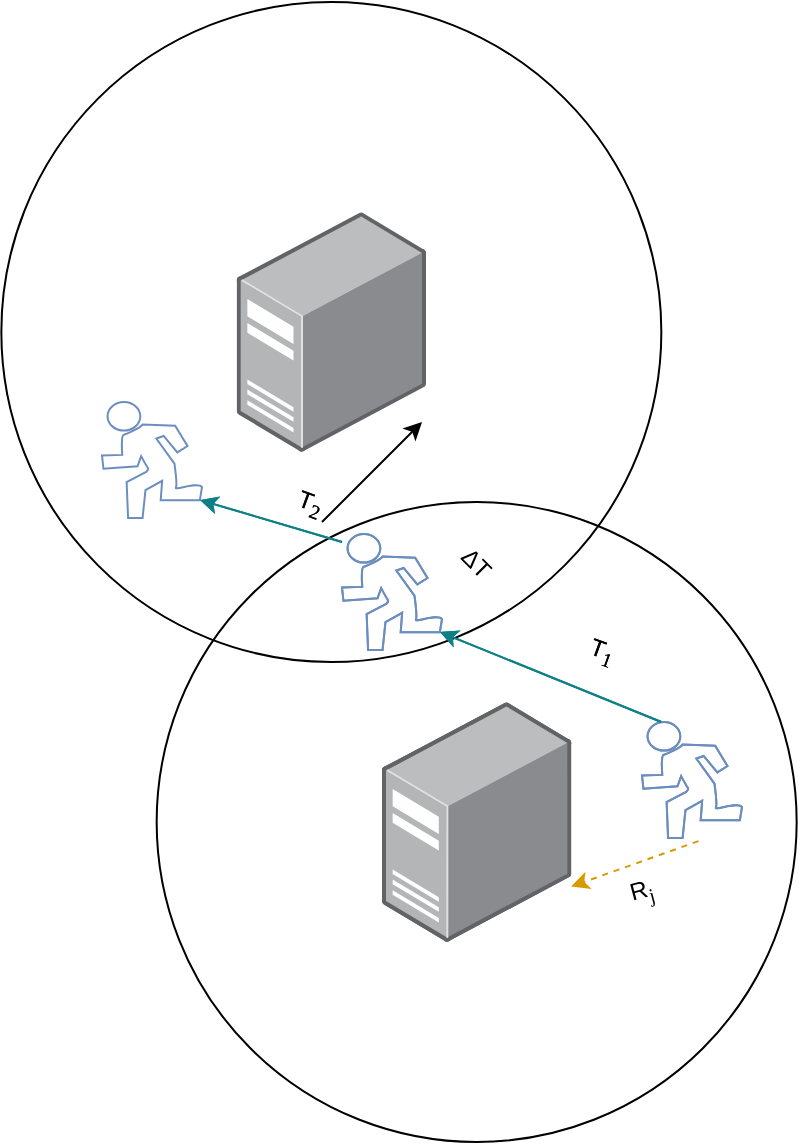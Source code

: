 <mxfile version="22.1.18" type="github">
  <diagram name="第 1 页" id="d815GDigZKZ7ehwcy_Za">
    <mxGraphModel dx="2598" dy="1032" grid="1" gridSize="10" guides="1" tooltips="1" connect="1" arrows="1" fold="1" page="1" pageScale="1" pageWidth="827" pageHeight="1169" math="0" shadow="0">
      <root>
        <mxCell id="0" />
        <mxCell id="1" parent="0" />
        <mxCell id="YwcLLOQXwwerkOwGrPnR-1" value="" style="image;points=[];aspect=fixed;html=1;align=center;shadow=0;dashed=0;image=img/lib/allied_telesis/computer_and_terminals/Server_Desktop.svg;" vertex="1" parent="1">
          <mxGeometry x="420" y="640" width="94.67" height="120" as="geometry" />
        </mxCell>
        <mxCell id="YwcLLOQXwwerkOwGrPnR-2" value="" style="ellipse;whiteSpace=wrap;html=1;aspect=fixed;fillColor=none;" vertex="1" parent="1">
          <mxGeometry x="307.33" y="540" width="320" height="320" as="geometry" />
        </mxCell>
        <mxCell id="YwcLLOQXwwerkOwGrPnR-3" value="" style="shape=mxgraph.signs.sports.running;html=1;pointerEvents=1;fillColor=none;strokeColor=#6c8ebf;verticalLabelPosition=bottom;verticalAlign=top;align=center;" vertex="1" parent="1">
          <mxGeometry x="550" y="650" width="50" height="58" as="geometry" />
        </mxCell>
        <mxCell id="YwcLLOQXwwerkOwGrPnR-4" value="" style="shape=mxgraph.signs.sports.running;html=1;pointerEvents=1;fillColor=none;strokeColor=#6c8ebf;verticalLabelPosition=bottom;verticalAlign=top;align=center;" vertex="1" parent="1">
          <mxGeometry x="400" y="556" width="50" height="58" as="geometry" />
        </mxCell>
        <mxCell id="YwcLLOQXwwerkOwGrPnR-5" value="" style="endArrow=classic;html=1;rounded=0;entryX=0.98;entryY=0.845;entryDx=0;entryDy=0;entryPerimeter=0;fillColor=#b0e3e6;strokeColor=#0e8088;" edge="1" parent="1" target="YwcLLOQXwwerkOwGrPnR-4">
          <mxGeometry width="50" height="50" relative="1" as="geometry">
            <mxPoint x="559.67" y="650" as="sourcePoint" />
            <mxPoint x="609.67" y="600" as="targetPoint" />
          </mxGeometry>
        </mxCell>
        <mxCell id="YwcLLOQXwwerkOwGrPnR-6" value="" style="endArrow=classic;html=1;rounded=0;entryX=0.98;entryY=0.845;entryDx=0;entryDy=0;entryPerimeter=0;fillColor=#b0e3e6;strokeColor=#0e8088;" edge="1" parent="1">
          <mxGeometry width="50" height="50" relative="1" as="geometry">
            <mxPoint x="400" y="560" as="sourcePoint" />
            <mxPoint x="329" y="539" as="targetPoint" />
          </mxGeometry>
        </mxCell>
        <mxCell id="YwcLLOQXwwerkOwGrPnR-7" value="T&lt;font face=&quot;Times New Roman&quot;&gt;&lt;sub&gt;1&lt;/sub&gt;&lt;/font&gt;" style="text;strokeColor=none;align=center;fillColor=none;html=1;verticalAlign=middle;whiteSpace=wrap;rounded=0;rotation=20;" vertex="1" parent="1">
          <mxGeometry x="500.0" y="600" width="60" height="30" as="geometry" />
        </mxCell>
        <mxCell id="YwcLLOQXwwerkOwGrPnR-8" value="T&lt;font face=&quot;Times New Roman&quot;&gt;&lt;sub&gt;2&lt;/sub&gt;&lt;/font&gt;" style="text;strokeColor=none;align=center;fillColor=none;html=1;verticalAlign=middle;whiteSpace=wrap;rounded=0;rotation=20;" vertex="1" parent="1">
          <mxGeometry x="354.0" y="526" width="60" height="30" as="geometry" />
        </mxCell>
        <mxCell id="YwcLLOQXwwerkOwGrPnR-9" value="" style="ellipse;whiteSpace=wrap;html=1;aspect=fixed;fillColor=none;" vertex="1" parent="1">
          <mxGeometry x="229.67" y="290" width="330" height="330" as="geometry" />
        </mxCell>
        <mxCell id="YwcLLOQXwwerkOwGrPnR-10" value="" style="image;points=[];aspect=fixed;html=1;align=center;shadow=0;dashed=0;image=img/lib/allied_telesis/computer_and_terminals/Server_Desktop.svg;" vertex="1" parent="1">
          <mxGeometry x="347.34" y="395" width="94.67" height="120" as="geometry" />
        </mxCell>
        <mxCell id="YwcLLOQXwwerkOwGrPnR-12" value="" style="image;points=[];aspect=fixed;html=1;align=center;shadow=0;dashed=0;image=img/lib/allied_telesis/computer_and_terminals/Server_Desktop.svg;" vertex="1" parent="1">
          <mxGeometry x="420" y="640" width="94.67" height="120" as="geometry" />
        </mxCell>
        <mxCell id="YwcLLOQXwwerkOwGrPnR-13" value="" style="shape=mxgraph.signs.sports.running;html=1;pointerEvents=1;fillColor=none;strokeColor=#6c8ebf;verticalLabelPosition=bottom;verticalAlign=top;align=center;" vertex="1" parent="1">
          <mxGeometry x="550" y="650" width="50" height="58" as="geometry" />
        </mxCell>
        <mxCell id="YwcLLOQXwwerkOwGrPnR-14" value="" style="shape=mxgraph.signs.sports.running;html=1;pointerEvents=1;fillColor=none;strokeColor=#6c8ebf;verticalLabelPosition=bottom;verticalAlign=top;align=center;" vertex="1" parent="1">
          <mxGeometry x="400" y="556" width="50" height="58" as="geometry" />
        </mxCell>
        <mxCell id="YwcLLOQXwwerkOwGrPnR-15" value="" style="shape=mxgraph.signs.sports.running;html=1;pointerEvents=1;fillColor=none;strokeColor=#6c8ebf;verticalLabelPosition=bottom;verticalAlign=top;align=center;" vertex="1" parent="1">
          <mxGeometry x="280" y="490" width="50" height="58" as="geometry" />
        </mxCell>
        <mxCell id="YwcLLOQXwwerkOwGrPnR-17" value="" style="endArrow=classic;html=1;rounded=0;entryX=0.98;entryY=0.845;entryDx=0;entryDy=0;entryPerimeter=0;fillColor=#b0e3e6;strokeColor=#0e8088;" edge="1" parent="1" target="YwcLLOQXwwerkOwGrPnR-14">
          <mxGeometry width="50" height="50" relative="1" as="geometry">
            <mxPoint x="559.67" y="650" as="sourcePoint" />
            <mxPoint x="609.67" y="600" as="targetPoint" />
          </mxGeometry>
        </mxCell>
        <mxCell id="YwcLLOQXwwerkOwGrPnR-19" value="" style="endArrow=classic;html=1;rounded=0;entryX=0.98;entryY=0.845;entryDx=0;entryDy=0;entryPerimeter=0;fillColor=#b0e3e6;strokeColor=#0e8088;" edge="1" parent="1" target="YwcLLOQXwwerkOwGrPnR-15">
          <mxGeometry width="50" height="50" relative="1" as="geometry">
            <mxPoint x="400" y="560" as="sourcePoint" />
            <mxPoint x="289.33" y="515" as="targetPoint" />
          </mxGeometry>
        </mxCell>
        <mxCell id="YwcLLOQXwwerkOwGrPnR-20" value="T&lt;font face=&quot;Times New Roman&quot;&gt;&lt;sub&gt;1&lt;/sub&gt;&lt;/font&gt;" style="text;strokeColor=none;align=center;fillColor=none;html=1;verticalAlign=middle;whiteSpace=wrap;rounded=0;rotation=20;" vertex="1" parent="1">
          <mxGeometry x="500.0" y="600" width="60" height="30" as="geometry" />
        </mxCell>
        <mxCell id="YwcLLOQXwwerkOwGrPnR-21" value="T&lt;font face=&quot;Times New Roman&quot;&gt;&lt;sub&gt;2&lt;/sub&gt;&lt;/font&gt;" style="text;strokeColor=none;align=center;fillColor=none;html=1;verticalAlign=middle;whiteSpace=wrap;rounded=0;rotation=20;" vertex="1" parent="1">
          <mxGeometry x="354.0" y="526" width="60" height="30" as="geometry" />
        </mxCell>
        <mxCell id="YwcLLOQXwwerkOwGrPnR-23" value="ΔT" style="text;strokeColor=none;align=center;fillColor=none;html=1;verticalAlign=middle;whiteSpace=wrap;rounded=0;rotation=45;" vertex="1" parent="1">
          <mxGeometry x="437.33" y="556" width="60" height="30" as="geometry" />
        </mxCell>
        <mxCell id="YwcLLOQXwwerkOwGrPnR-24" value="" style="endArrow=classic;html=1;rounded=0;" edge="1" parent="1">
          <mxGeometry width="50" height="50" relative="1" as="geometry">
            <mxPoint x="390" y="550" as="sourcePoint" />
            <mxPoint x="440" y="500" as="targetPoint" />
          </mxGeometry>
        </mxCell>
        <mxCell id="YwcLLOQXwwerkOwGrPnR-25" value="" style="endArrow=classic;html=1;rounded=0;entryX=0.999;entryY=0.769;entryDx=0;entryDy=0;entryPerimeter=0;exitX=0.564;exitY=1.027;exitDx=0;exitDy=0;exitPerimeter=0;fillColor=#ffe6cc;strokeColor=#d79b00;dashed=1;" edge="1" parent="1" source="YwcLLOQXwwerkOwGrPnR-13" target="YwcLLOQXwwerkOwGrPnR-12">
          <mxGeometry width="50" height="50" relative="1" as="geometry">
            <mxPoint x="570" y="680" as="sourcePoint" />
            <mxPoint x="620" y="630" as="targetPoint" />
          </mxGeometry>
        </mxCell>
        <mxCell id="YwcLLOQXwwerkOwGrPnR-26" value="R&lt;font face=&quot;Times New Roman&quot;&gt;&lt;sub&gt;j&lt;/sub&gt;&lt;/font&gt;" style="text;strokeColor=none;align=center;fillColor=none;html=1;verticalAlign=middle;whiteSpace=wrap;rounded=0;rotation=-15;" vertex="1" parent="1">
          <mxGeometry x="520" y="720" width="60" height="30" as="geometry" />
        </mxCell>
      </root>
    </mxGraphModel>
  </diagram>
</mxfile>
